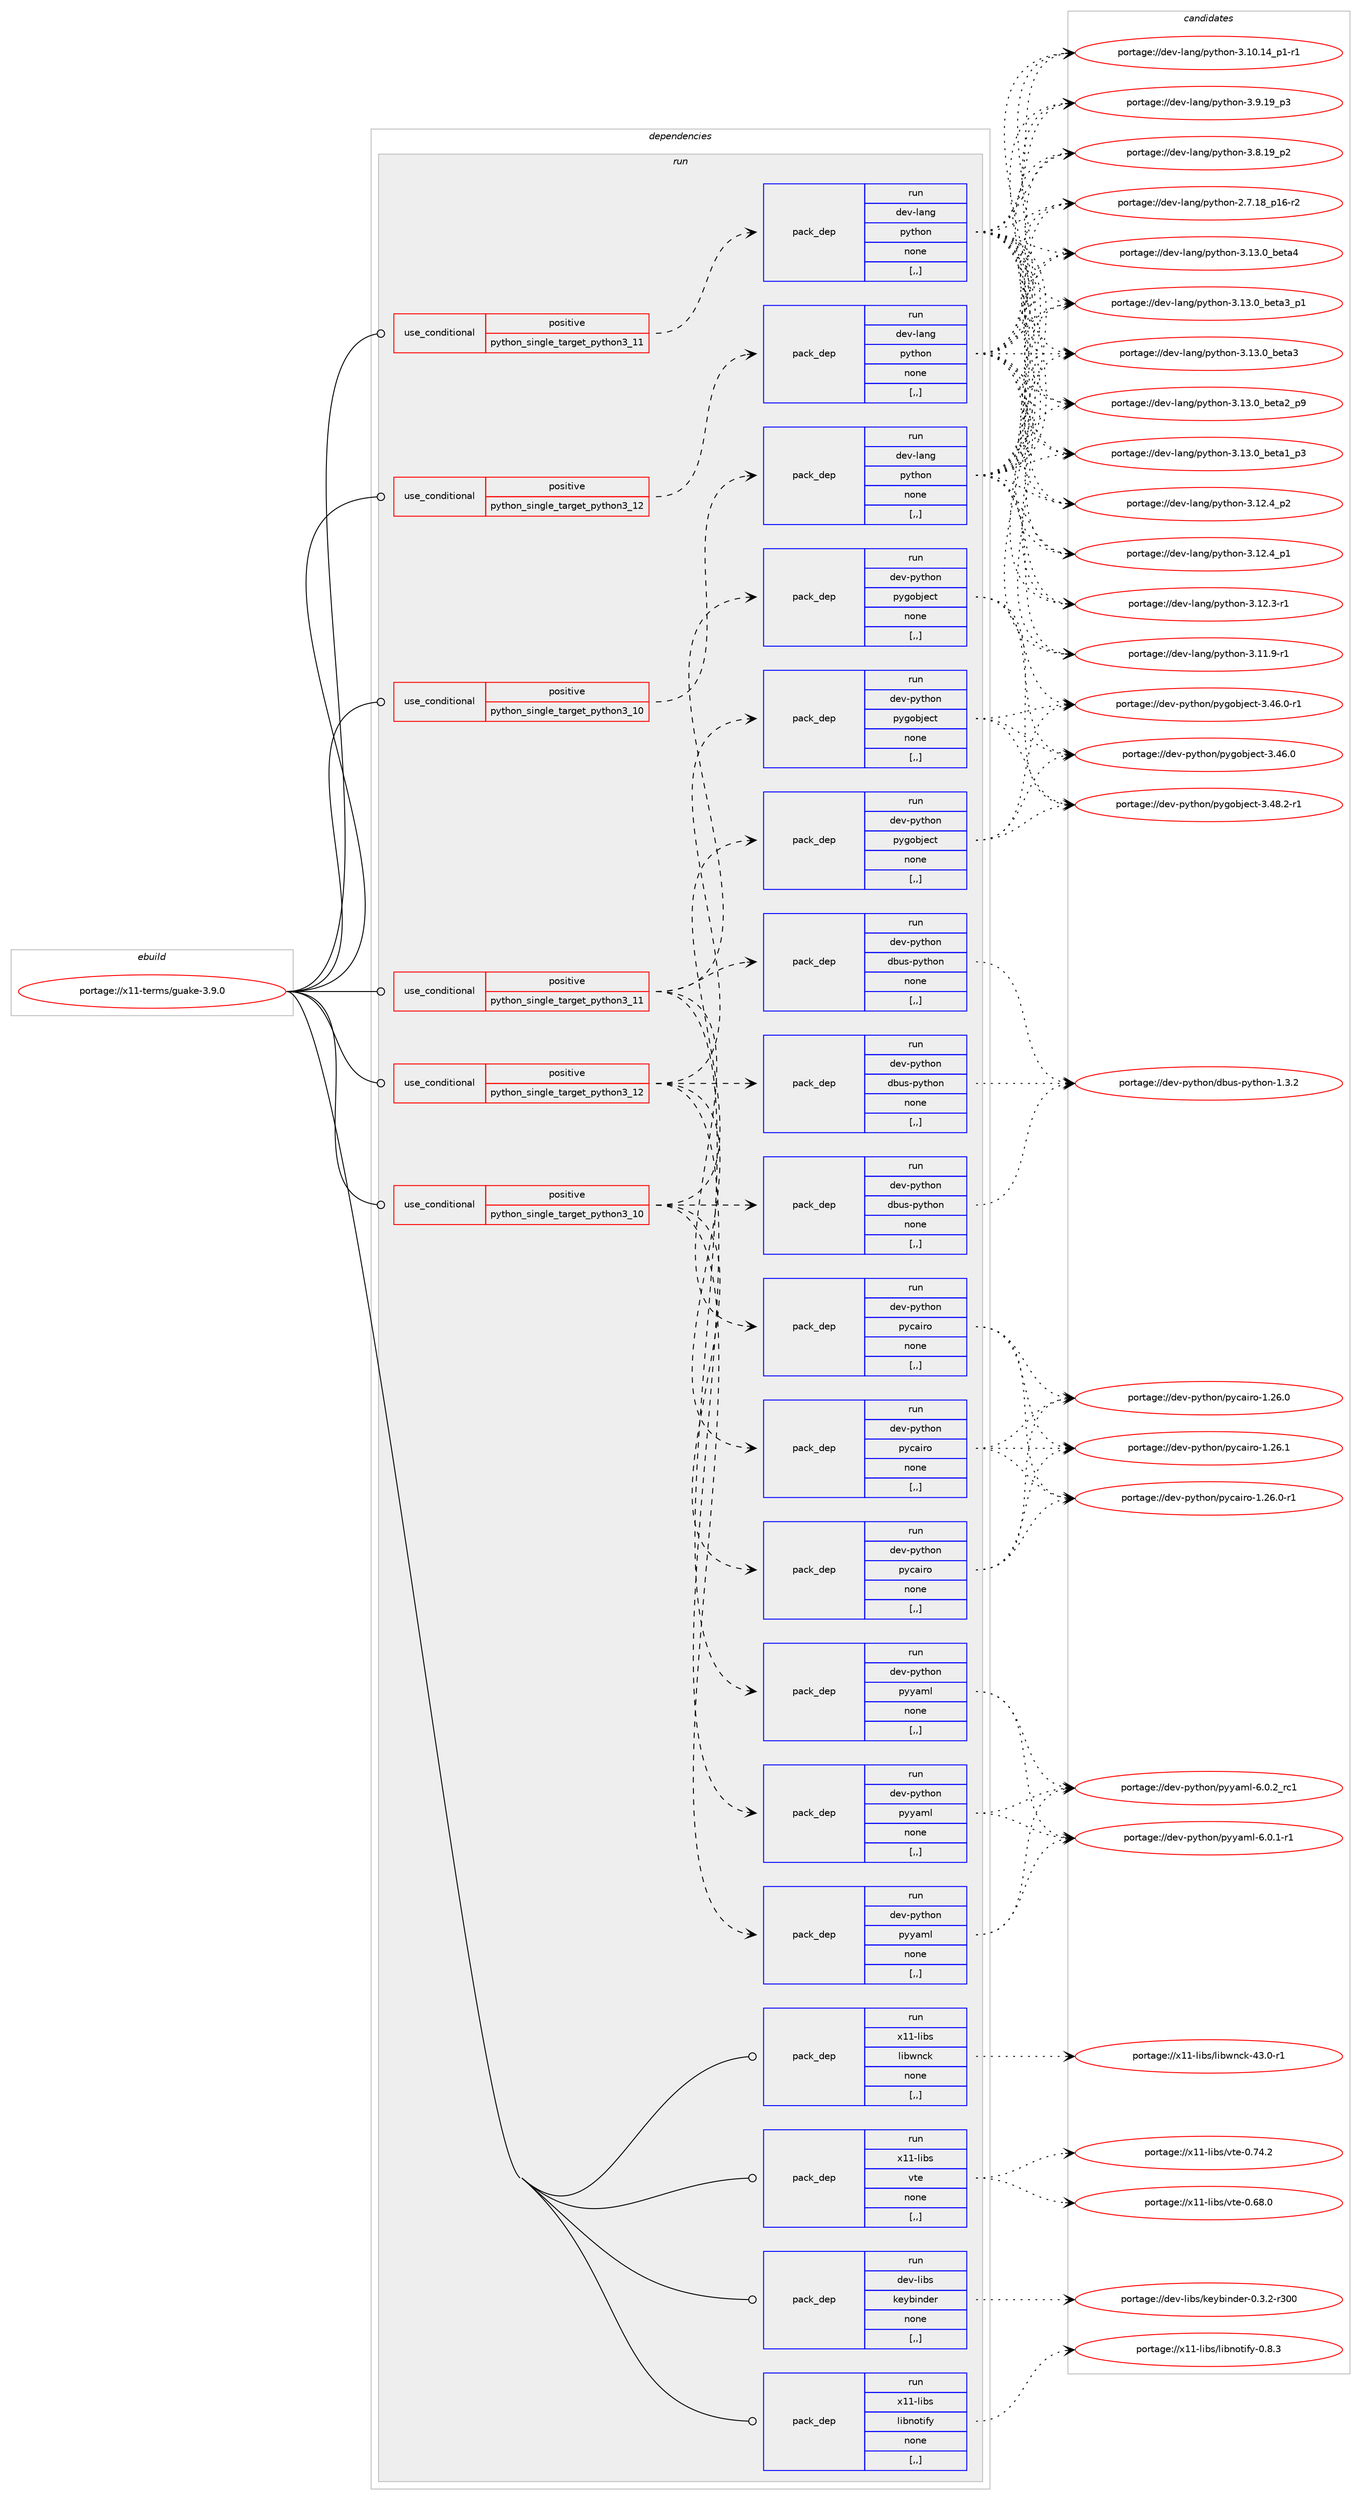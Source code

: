 digraph prolog {

# *************
# Graph options
# *************

newrank=true;
concentrate=true;
compound=true;
graph [rankdir=LR,fontname=Helvetica,fontsize=10,ranksep=1.5];#, ranksep=2.5, nodesep=0.2];
edge  [arrowhead=vee];
node  [fontname=Helvetica,fontsize=10];

# **********
# The ebuild
# **********

subgraph cluster_leftcol {
color=gray;
label=<<i>ebuild</i>>;
id [label="portage://x11-terms/guake-3.9.0", color=red, width=4, href="../x11-terms/guake-3.9.0.svg"];
}

# ****************
# The dependencies
# ****************

subgraph cluster_midcol {
color=gray;
label=<<i>dependencies</i>>;
subgraph cluster_compile {
fillcolor="#eeeeee";
style=filled;
label=<<i>compile</i>>;
}
subgraph cluster_compileandrun {
fillcolor="#eeeeee";
style=filled;
label=<<i>compile and run</i>>;
}
subgraph cluster_run {
fillcolor="#eeeeee";
style=filled;
label=<<i>run</i>>;
subgraph cond123032 {
dependency466730 [label=<<TABLE BORDER="0" CELLBORDER="1" CELLSPACING="0" CELLPADDING="4"><TR><TD ROWSPAN="3" CELLPADDING="10">use_conditional</TD></TR><TR><TD>positive</TD></TR><TR><TD>python_single_target_python3_10</TD></TR></TABLE>>, shape=none, color=red];
subgraph pack340280 {
dependency466731 [label=<<TABLE BORDER="0" CELLBORDER="1" CELLSPACING="0" CELLPADDING="4" WIDTH="220"><TR><TD ROWSPAN="6" CELLPADDING="30">pack_dep</TD></TR><TR><TD WIDTH="110">run</TD></TR><TR><TD>dev-lang</TD></TR><TR><TD>python</TD></TR><TR><TD>none</TD></TR><TR><TD>[,,]</TD></TR></TABLE>>, shape=none, color=blue];
}
dependency466730:e -> dependency466731:w [weight=20,style="dashed",arrowhead="vee"];
}
id:e -> dependency466730:w [weight=20,style="solid",arrowhead="odot"];
subgraph cond123033 {
dependency466732 [label=<<TABLE BORDER="0" CELLBORDER="1" CELLSPACING="0" CELLPADDING="4"><TR><TD ROWSPAN="3" CELLPADDING="10">use_conditional</TD></TR><TR><TD>positive</TD></TR><TR><TD>python_single_target_python3_10</TD></TR></TABLE>>, shape=none, color=red];
subgraph pack340281 {
dependency466733 [label=<<TABLE BORDER="0" CELLBORDER="1" CELLSPACING="0" CELLPADDING="4" WIDTH="220"><TR><TD ROWSPAN="6" CELLPADDING="30">pack_dep</TD></TR><TR><TD WIDTH="110">run</TD></TR><TR><TD>dev-python</TD></TR><TR><TD>dbus-python</TD></TR><TR><TD>none</TD></TR><TR><TD>[,,]</TD></TR></TABLE>>, shape=none, color=blue];
}
dependency466732:e -> dependency466733:w [weight=20,style="dashed",arrowhead="vee"];
subgraph pack340282 {
dependency466734 [label=<<TABLE BORDER="0" CELLBORDER="1" CELLSPACING="0" CELLPADDING="4" WIDTH="220"><TR><TD ROWSPAN="6" CELLPADDING="30">pack_dep</TD></TR><TR><TD WIDTH="110">run</TD></TR><TR><TD>dev-python</TD></TR><TR><TD>pycairo</TD></TR><TR><TD>none</TD></TR><TR><TD>[,,]</TD></TR></TABLE>>, shape=none, color=blue];
}
dependency466732:e -> dependency466734:w [weight=20,style="dashed",arrowhead="vee"];
subgraph pack340283 {
dependency466735 [label=<<TABLE BORDER="0" CELLBORDER="1" CELLSPACING="0" CELLPADDING="4" WIDTH="220"><TR><TD ROWSPAN="6" CELLPADDING="30">pack_dep</TD></TR><TR><TD WIDTH="110">run</TD></TR><TR><TD>dev-python</TD></TR><TR><TD>pygobject</TD></TR><TR><TD>none</TD></TR><TR><TD>[,,]</TD></TR></TABLE>>, shape=none, color=blue];
}
dependency466732:e -> dependency466735:w [weight=20,style="dashed",arrowhead="vee"];
subgraph pack340284 {
dependency466736 [label=<<TABLE BORDER="0" CELLBORDER="1" CELLSPACING="0" CELLPADDING="4" WIDTH="220"><TR><TD ROWSPAN="6" CELLPADDING="30">pack_dep</TD></TR><TR><TD WIDTH="110">run</TD></TR><TR><TD>dev-python</TD></TR><TR><TD>pyyaml</TD></TR><TR><TD>none</TD></TR><TR><TD>[,,]</TD></TR></TABLE>>, shape=none, color=blue];
}
dependency466732:e -> dependency466736:w [weight=20,style="dashed",arrowhead="vee"];
}
id:e -> dependency466732:w [weight=20,style="solid",arrowhead="odot"];
subgraph cond123034 {
dependency466737 [label=<<TABLE BORDER="0" CELLBORDER="1" CELLSPACING="0" CELLPADDING="4"><TR><TD ROWSPAN="3" CELLPADDING="10">use_conditional</TD></TR><TR><TD>positive</TD></TR><TR><TD>python_single_target_python3_11</TD></TR></TABLE>>, shape=none, color=red];
subgraph pack340285 {
dependency466738 [label=<<TABLE BORDER="0" CELLBORDER="1" CELLSPACING="0" CELLPADDING="4" WIDTH="220"><TR><TD ROWSPAN="6" CELLPADDING="30">pack_dep</TD></TR><TR><TD WIDTH="110">run</TD></TR><TR><TD>dev-lang</TD></TR><TR><TD>python</TD></TR><TR><TD>none</TD></TR><TR><TD>[,,]</TD></TR></TABLE>>, shape=none, color=blue];
}
dependency466737:e -> dependency466738:w [weight=20,style="dashed",arrowhead="vee"];
}
id:e -> dependency466737:w [weight=20,style="solid",arrowhead="odot"];
subgraph cond123035 {
dependency466739 [label=<<TABLE BORDER="0" CELLBORDER="1" CELLSPACING="0" CELLPADDING="4"><TR><TD ROWSPAN="3" CELLPADDING="10">use_conditional</TD></TR><TR><TD>positive</TD></TR><TR><TD>python_single_target_python3_11</TD></TR></TABLE>>, shape=none, color=red];
subgraph pack340286 {
dependency466740 [label=<<TABLE BORDER="0" CELLBORDER="1" CELLSPACING="0" CELLPADDING="4" WIDTH="220"><TR><TD ROWSPAN="6" CELLPADDING="30">pack_dep</TD></TR><TR><TD WIDTH="110">run</TD></TR><TR><TD>dev-python</TD></TR><TR><TD>dbus-python</TD></TR><TR><TD>none</TD></TR><TR><TD>[,,]</TD></TR></TABLE>>, shape=none, color=blue];
}
dependency466739:e -> dependency466740:w [weight=20,style="dashed",arrowhead="vee"];
subgraph pack340287 {
dependency466741 [label=<<TABLE BORDER="0" CELLBORDER="1" CELLSPACING="0" CELLPADDING="4" WIDTH="220"><TR><TD ROWSPAN="6" CELLPADDING="30">pack_dep</TD></TR><TR><TD WIDTH="110">run</TD></TR><TR><TD>dev-python</TD></TR><TR><TD>pycairo</TD></TR><TR><TD>none</TD></TR><TR><TD>[,,]</TD></TR></TABLE>>, shape=none, color=blue];
}
dependency466739:e -> dependency466741:w [weight=20,style="dashed",arrowhead="vee"];
subgraph pack340288 {
dependency466742 [label=<<TABLE BORDER="0" CELLBORDER="1" CELLSPACING="0" CELLPADDING="4" WIDTH="220"><TR><TD ROWSPAN="6" CELLPADDING="30">pack_dep</TD></TR><TR><TD WIDTH="110">run</TD></TR><TR><TD>dev-python</TD></TR><TR><TD>pygobject</TD></TR><TR><TD>none</TD></TR><TR><TD>[,,]</TD></TR></TABLE>>, shape=none, color=blue];
}
dependency466739:e -> dependency466742:w [weight=20,style="dashed",arrowhead="vee"];
subgraph pack340289 {
dependency466743 [label=<<TABLE BORDER="0" CELLBORDER="1" CELLSPACING="0" CELLPADDING="4" WIDTH="220"><TR><TD ROWSPAN="6" CELLPADDING="30">pack_dep</TD></TR><TR><TD WIDTH="110">run</TD></TR><TR><TD>dev-python</TD></TR><TR><TD>pyyaml</TD></TR><TR><TD>none</TD></TR><TR><TD>[,,]</TD></TR></TABLE>>, shape=none, color=blue];
}
dependency466739:e -> dependency466743:w [weight=20,style="dashed",arrowhead="vee"];
}
id:e -> dependency466739:w [weight=20,style="solid",arrowhead="odot"];
subgraph cond123036 {
dependency466744 [label=<<TABLE BORDER="0" CELLBORDER="1" CELLSPACING="0" CELLPADDING="4"><TR><TD ROWSPAN="3" CELLPADDING="10">use_conditional</TD></TR><TR><TD>positive</TD></TR><TR><TD>python_single_target_python3_12</TD></TR></TABLE>>, shape=none, color=red];
subgraph pack340290 {
dependency466745 [label=<<TABLE BORDER="0" CELLBORDER="1" CELLSPACING="0" CELLPADDING="4" WIDTH="220"><TR><TD ROWSPAN="6" CELLPADDING="30">pack_dep</TD></TR><TR><TD WIDTH="110">run</TD></TR><TR><TD>dev-lang</TD></TR><TR><TD>python</TD></TR><TR><TD>none</TD></TR><TR><TD>[,,]</TD></TR></TABLE>>, shape=none, color=blue];
}
dependency466744:e -> dependency466745:w [weight=20,style="dashed",arrowhead="vee"];
}
id:e -> dependency466744:w [weight=20,style="solid",arrowhead="odot"];
subgraph cond123037 {
dependency466746 [label=<<TABLE BORDER="0" CELLBORDER="1" CELLSPACING="0" CELLPADDING="4"><TR><TD ROWSPAN="3" CELLPADDING="10">use_conditional</TD></TR><TR><TD>positive</TD></TR><TR><TD>python_single_target_python3_12</TD></TR></TABLE>>, shape=none, color=red];
subgraph pack340291 {
dependency466747 [label=<<TABLE BORDER="0" CELLBORDER="1" CELLSPACING="0" CELLPADDING="4" WIDTH="220"><TR><TD ROWSPAN="6" CELLPADDING="30">pack_dep</TD></TR><TR><TD WIDTH="110">run</TD></TR><TR><TD>dev-python</TD></TR><TR><TD>dbus-python</TD></TR><TR><TD>none</TD></TR><TR><TD>[,,]</TD></TR></TABLE>>, shape=none, color=blue];
}
dependency466746:e -> dependency466747:w [weight=20,style="dashed",arrowhead="vee"];
subgraph pack340292 {
dependency466748 [label=<<TABLE BORDER="0" CELLBORDER="1" CELLSPACING="0" CELLPADDING="4" WIDTH="220"><TR><TD ROWSPAN="6" CELLPADDING="30">pack_dep</TD></TR><TR><TD WIDTH="110">run</TD></TR><TR><TD>dev-python</TD></TR><TR><TD>pycairo</TD></TR><TR><TD>none</TD></TR><TR><TD>[,,]</TD></TR></TABLE>>, shape=none, color=blue];
}
dependency466746:e -> dependency466748:w [weight=20,style="dashed",arrowhead="vee"];
subgraph pack340293 {
dependency466749 [label=<<TABLE BORDER="0" CELLBORDER="1" CELLSPACING="0" CELLPADDING="4" WIDTH="220"><TR><TD ROWSPAN="6" CELLPADDING="30">pack_dep</TD></TR><TR><TD WIDTH="110">run</TD></TR><TR><TD>dev-python</TD></TR><TR><TD>pygobject</TD></TR><TR><TD>none</TD></TR><TR><TD>[,,]</TD></TR></TABLE>>, shape=none, color=blue];
}
dependency466746:e -> dependency466749:w [weight=20,style="dashed",arrowhead="vee"];
subgraph pack340294 {
dependency466750 [label=<<TABLE BORDER="0" CELLBORDER="1" CELLSPACING="0" CELLPADDING="4" WIDTH="220"><TR><TD ROWSPAN="6" CELLPADDING="30">pack_dep</TD></TR><TR><TD WIDTH="110">run</TD></TR><TR><TD>dev-python</TD></TR><TR><TD>pyyaml</TD></TR><TR><TD>none</TD></TR><TR><TD>[,,]</TD></TR></TABLE>>, shape=none, color=blue];
}
dependency466746:e -> dependency466750:w [weight=20,style="dashed",arrowhead="vee"];
}
id:e -> dependency466746:w [weight=20,style="solid",arrowhead="odot"];
subgraph pack340295 {
dependency466751 [label=<<TABLE BORDER="0" CELLBORDER="1" CELLSPACING="0" CELLPADDING="4" WIDTH="220"><TR><TD ROWSPAN="6" CELLPADDING="30">pack_dep</TD></TR><TR><TD WIDTH="110">run</TD></TR><TR><TD>dev-libs</TD></TR><TR><TD>keybinder</TD></TR><TR><TD>none</TD></TR><TR><TD>[,,]</TD></TR></TABLE>>, shape=none, color=blue];
}
id:e -> dependency466751:w [weight=20,style="solid",arrowhead="odot"];
subgraph pack340296 {
dependency466752 [label=<<TABLE BORDER="0" CELLBORDER="1" CELLSPACING="0" CELLPADDING="4" WIDTH="220"><TR><TD ROWSPAN="6" CELLPADDING="30">pack_dep</TD></TR><TR><TD WIDTH="110">run</TD></TR><TR><TD>x11-libs</TD></TR><TR><TD>libnotify</TD></TR><TR><TD>none</TD></TR><TR><TD>[,,]</TD></TR></TABLE>>, shape=none, color=blue];
}
id:e -> dependency466752:w [weight=20,style="solid",arrowhead="odot"];
subgraph pack340297 {
dependency466753 [label=<<TABLE BORDER="0" CELLBORDER="1" CELLSPACING="0" CELLPADDING="4" WIDTH="220"><TR><TD ROWSPAN="6" CELLPADDING="30">pack_dep</TD></TR><TR><TD WIDTH="110">run</TD></TR><TR><TD>x11-libs</TD></TR><TR><TD>libwnck</TD></TR><TR><TD>none</TD></TR><TR><TD>[,,]</TD></TR></TABLE>>, shape=none, color=blue];
}
id:e -> dependency466753:w [weight=20,style="solid",arrowhead="odot"];
subgraph pack340298 {
dependency466754 [label=<<TABLE BORDER="0" CELLBORDER="1" CELLSPACING="0" CELLPADDING="4" WIDTH="220"><TR><TD ROWSPAN="6" CELLPADDING="30">pack_dep</TD></TR><TR><TD WIDTH="110">run</TD></TR><TR><TD>x11-libs</TD></TR><TR><TD>vte</TD></TR><TR><TD>none</TD></TR><TR><TD>[,,]</TD></TR></TABLE>>, shape=none, color=blue];
}
id:e -> dependency466754:w [weight=20,style="solid",arrowhead="odot"];
}
}

# **************
# The candidates
# **************

subgraph cluster_choices {
rank=same;
color=gray;
label=<<i>candidates</i>>;

subgraph choice340280 {
color=black;
nodesep=1;
choice1001011184510897110103471121211161041111104551464951464895981011169752 [label="portage://dev-lang/python-3.13.0_beta4", color=red, width=4,href="../dev-lang/python-3.13.0_beta4.svg"];
choice10010111845108971101034711212111610411111045514649514648959810111697519511249 [label="portage://dev-lang/python-3.13.0_beta3_p1", color=red, width=4,href="../dev-lang/python-3.13.0_beta3_p1.svg"];
choice1001011184510897110103471121211161041111104551464951464895981011169751 [label="portage://dev-lang/python-3.13.0_beta3", color=red, width=4,href="../dev-lang/python-3.13.0_beta3.svg"];
choice10010111845108971101034711212111610411111045514649514648959810111697509511257 [label="portage://dev-lang/python-3.13.0_beta2_p9", color=red, width=4,href="../dev-lang/python-3.13.0_beta2_p9.svg"];
choice10010111845108971101034711212111610411111045514649514648959810111697499511251 [label="portage://dev-lang/python-3.13.0_beta1_p3", color=red, width=4,href="../dev-lang/python-3.13.0_beta1_p3.svg"];
choice100101118451089711010347112121116104111110455146495046529511250 [label="portage://dev-lang/python-3.12.4_p2", color=red, width=4,href="../dev-lang/python-3.12.4_p2.svg"];
choice100101118451089711010347112121116104111110455146495046529511249 [label="portage://dev-lang/python-3.12.4_p1", color=red, width=4,href="../dev-lang/python-3.12.4_p1.svg"];
choice100101118451089711010347112121116104111110455146495046514511449 [label="portage://dev-lang/python-3.12.3-r1", color=red, width=4,href="../dev-lang/python-3.12.3-r1.svg"];
choice100101118451089711010347112121116104111110455146494946574511449 [label="portage://dev-lang/python-3.11.9-r1", color=red, width=4,href="../dev-lang/python-3.11.9-r1.svg"];
choice100101118451089711010347112121116104111110455146494846495295112494511449 [label="portage://dev-lang/python-3.10.14_p1-r1", color=red, width=4,href="../dev-lang/python-3.10.14_p1-r1.svg"];
choice100101118451089711010347112121116104111110455146574649579511251 [label="portage://dev-lang/python-3.9.19_p3", color=red, width=4,href="../dev-lang/python-3.9.19_p3.svg"];
choice100101118451089711010347112121116104111110455146564649579511250 [label="portage://dev-lang/python-3.8.19_p2", color=red, width=4,href="../dev-lang/python-3.8.19_p2.svg"];
choice100101118451089711010347112121116104111110455046554649569511249544511450 [label="portage://dev-lang/python-2.7.18_p16-r2", color=red, width=4,href="../dev-lang/python-2.7.18_p16-r2.svg"];
dependency466731:e -> choice1001011184510897110103471121211161041111104551464951464895981011169752:w [style=dotted,weight="100"];
dependency466731:e -> choice10010111845108971101034711212111610411111045514649514648959810111697519511249:w [style=dotted,weight="100"];
dependency466731:e -> choice1001011184510897110103471121211161041111104551464951464895981011169751:w [style=dotted,weight="100"];
dependency466731:e -> choice10010111845108971101034711212111610411111045514649514648959810111697509511257:w [style=dotted,weight="100"];
dependency466731:e -> choice10010111845108971101034711212111610411111045514649514648959810111697499511251:w [style=dotted,weight="100"];
dependency466731:e -> choice100101118451089711010347112121116104111110455146495046529511250:w [style=dotted,weight="100"];
dependency466731:e -> choice100101118451089711010347112121116104111110455146495046529511249:w [style=dotted,weight="100"];
dependency466731:e -> choice100101118451089711010347112121116104111110455146495046514511449:w [style=dotted,weight="100"];
dependency466731:e -> choice100101118451089711010347112121116104111110455146494946574511449:w [style=dotted,weight="100"];
dependency466731:e -> choice100101118451089711010347112121116104111110455146494846495295112494511449:w [style=dotted,weight="100"];
dependency466731:e -> choice100101118451089711010347112121116104111110455146574649579511251:w [style=dotted,weight="100"];
dependency466731:e -> choice100101118451089711010347112121116104111110455146564649579511250:w [style=dotted,weight="100"];
dependency466731:e -> choice100101118451089711010347112121116104111110455046554649569511249544511450:w [style=dotted,weight="100"];
}
subgraph choice340281 {
color=black;
nodesep=1;
choice10010111845112121116104111110471009811711545112121116104111110454946514650 [label="portage://dev-python/dbus-python-1.3.2", color=red, width=4,href="../dev-python/dbus-python-1.3.2.svg"];
dependency466733:e -> choice10010111845112121116104111110471009811711545112121116104111110454946514650:w [style=dotted,weight="100"];
}
subgraph choice340282 {
color=black;
nodesep=1;
choice1001011184511212111610411111047112121999710511411145494650544649 [label="portage://dev-python/pycairo-1.26.1", color=red, width=4,href="../dev-python/pycairo-1.26.1.svg"];
choice10010111845112121116104111110471121219997105114111454946505446484511449 [label="portage://dev-python/pycairo-1.26.0-r1", color=red, width=4,href="../dev-python/pycairo-1.26.0-r1.svg"];
choice1001011184511212111610411111047112121999710511411145494650544648 [label="portage://dev-python/pycairo-1.26.0", color=red, width=4,href="../dev-python/pycairo-1.26.0.svg"];
dependency466734:e -> choice1001011184511212111610411111047112121999710511411145494650544649:w [style=dotted,weight="100"];
dependency466734:e -> choice10010111845112121116104111110471121219997105114111454946505446484511449:w [style=dotted,weight="100"];
dependency466734:e -> choice1001011184511212111610411111047112121999710511411145494650544648:w [style=dotted,weight="100"];
}
subgraph choice340283 {
color=black;
nodesep=1;
choice10010111845112121116104111110471121211031119810610199116455146525646504511449 [label="portage://dev-python/pygobject-3.48.2-r1", color=red, width=4,href="../dev-python/pygobject-3.48.2-r1.svg"];
choice10010111845112121116104111110471121211031119810610199116455146525446484511449 [label="portage://dev-python/pygobject-3.46.0-r1", color=red, width=4,href="../dev-python/pygobject-3.46.0-r1.svg"];
choice1001011184511212111610411111047112121103111981061019911645514652544648 [label="portage://dev-python/pygobject-3.46.0", color=red, width=4,href="../dev-python/pygobject-3.46.0.svg"];
dependency466735:e -> choice10010111845112121116104111110471121211031119810610199116455146525646504511449:w [style=dotted,weight="100"];
dependency466735:e -> choice10010111845112121116104111110471121211031119810610199116455146525446484511449:w [style=dotted,weight="100"];
dependency466735:e -> choice1001011184511212111610411111047112121103111981061019911645514652544648:w [style=dotted,weight="100"];
}
subgraph choice340284 {
color=black;
nodesep=1;
choice100101118451121211161041111104711212112197109108455446484650951149949 [label="portage://dev-python/pyyaml-6.0.2_rc1", color=red, width=4,href="../dev-python/pyyaml-6.0.2_rc1.svg"];
choice1001011184511212111610411111047112121121971091084554464846494511449 [label="portage://dev-python/pyyaml-6.0.1-r1", color=red, width=4,href="../dev-python/pyyaml-6.0.1-r1.svg"];
dependency466736:e -> choice100101118451121211161041111104711212112197109108455446484650951149949:w [style=dotted,weight="100"];
dependency466736:e -> choice1001011184511212111610411111047112121121971091084554464846494511449:w [style=dotted,weight="100"];
}
subgraph choice340285 {
color=black;
nodesep=1;
choice1001011184510897110103471121211161041111104551464951464895981011169752 [label="portage://dev-lang/python-3.13.0_beta4", color=red, width=4,href="../dev-lang/python-3.13.0_beta4.svg"];
choice10010111845108971101034711212111610411111045514649514648959810111697519511249 [label="portage://dev-lang/python-3.13.0_beta3_p1", color=red, width=4,href="../dev-lang/python-3.13.0_beta3_p1.svg"];
choice1001011184510897110103471121211161041111104551464951464895981011169751 [label="portage://dev-lang/python-3.13.0_beta3", color=red, width=4,href="../dev-lang/python-3.13.0_beta3.svg"];
choice10010111845108971101034711212111610411111045514649514648959810111697509511257 [label="portage://dev-lang/python-3.13.0_beta2_p9", color=red, width=4,href="../dev-lang/python-3.13.0_beta2_p9.svg"];
choice10010111845108971101034711212111610411111045514649514648959810111697499511251 [label="portage://dev-lang/python-3.13.0_beta1_p3", color=red, width=4,href="../dev-lang/python-3.13.0_beta1_p3.svg"];
choice100101118451089711010347112121116104111110455146495046529511250 [label="portage://dev-lang/python-3.12.4_p2", color=red, width=4,href="../dev-lang/python-3.12.4_p2.svg"];
choice100101118451089711010347112121116104111110455146495046529511249 [label="portage://dev-lang/python-3.12.4_p1", color=red, width=4,href="../dev-lang/python-3.12.4_p1.svg"];
choice100101118451089711010347112121116104111110455146495046514511449 [label="portage://dev-lang/python-3.12.3-r1", color=red, width=4,href="../dev-lang/python-3.12.3-r1.svg"];
choice100101118451089711010347112121116104111110455146494946574511449 [label="portage://dev-lang/python-3.11.9-r1", color=red, width=4,href="../dev-lang/python-3.11.9-r1.svg"];
choice100101118451089711010347112121116104111110455146494846495295112494511449 [label="portage://dev-lang/python-3.10.14_p1-r1", color=red, width=4,href="../dev-lang/python-3.10.14_p1-r1.svg"];
choice100101118451089711010347112121116104111110455146574649579511251 [label="portage://dev-lang/python-3.9.19_p3", color=red, width=4,href="../dev-lang/python-3.9.19_p3.svg"];
choice100101118451089711010347112121116104111110455146564649579511250 [label="portage://dev-lang/python-3.8.19_p2", color=red, width=4,href="../dev-lang/python-3.8.19_p2.svg"];
choice100101118451089711010347112121116104111110455046554649569511249544511450 [label="portage://dev-lang/python-2.7.18_p16-r2", color=red, width=4,href="../dev-lang/python-2.7.18_p16-r2.svg"];
dependency466738:e -> choice1001011184510897110103471121211161041111104551464951464895981011169752:w [style=dotted,weight="100"];
dependency466738:e -> choice10010111845108971101034711212111610411111045514649514648959810111697519511249:w [style=dotted,weight="100"];
dependency466738:e -> choice1001011184510897110103471121211161041111104551464951464895981011169751:w [style=dotted,weight="100"];
dependency466738:e -> choice10010111845108971101034711212111610411111045514649514648959810111697509511257:w [style=dotted,weight="100"];
dependency466738:e -> choice10010111845108971101034711212111610411111045514649514648959810111697499511251:w [style=dotted,weight="100"];
dependency466738:e -> choice100101118451089711010347112121116104111110455146495046529511250:w [style=dotted,weight="100"];
dependency466738:e -> choice100101118451089711010347112121116104111110455146495046529511249:w [style=dotted,weight="100"];
dependency466738:e -> choice100101118451089711010347112121116104111110455146495046514511449:w [style=dotted,weight="100"];
dependency466738:e -> choice100101118451089711010347112121116104111110455146494946574511449:w [style=dotted,weight="100"];
dependency466738:e -> choice100101118451089711010347112121116104111110455146494846495295112494511449:w [style=dotted,weight="100"];
dependency466738:e -> choice100101118451089711010347112121116104111110455146574649579511251:w [style=dotted,weight="100"];
dependency466738:e -> choice100101118451089711010347112121116104111110455146564649579511250:w [style=dotted,weight="100"];
dependency466738:e -> choice100101118451089711010347112121116104111110455046554649569511249544511450:w [style=dotted,weight="100"];
}
subgraph choice340286 {
color=black;
nodesep=1;
choice10010111845112121116104111110471009811711545112121116104111110454946514650 [label="portage://dev-python/dbus-python-1.3.2", color=red, width=4,href="../dev-python/dbus-python-1.3.2.svg"];
dependency466740:e -> choice10010111845112121116104111110471009811711545112121116104111110454946514650:w [style=dotted,weight="100"];
}
subgraph choice340287 {
color=black;
nodesep=1;
choice1001011184511212111610411111047112121999710511411145494650544649 [label="portage://dev-python/pycairo-1.26.1", color=red, width=4,href="../dev-python/pycairo-1.26.1.svg"];
choice10010111845112121116104111110471121219997105114111454946505446484511449 [label="portage://dev-python/pycairo-1.26.0-r1", color=red, width=4,href="../dev-python/pycairo-1.26.0-r1.svg"];
choice1001011184511212111610411111047112121999710511411145494650544648 [label="portage://dev-python/pycairo-1.26.0", color=red, width=4,href="../dev-python/pycairo-1.26.0.svg"];
dependency466741:e -> choice1001011184511212111610411111047112121999710511411145494650544649:w [style=dotted,weight="100"];
dependency466741:e -> choice10010111845112121116104111110471121219997105114111454946505446484511449:w [style=dotted,weight="100"];
dependency466741:e -> choice1001011184511212111610411111047112121999710511411145494650544648:w [style=dotted,weight="100"];
}
subgraph choice340288 {
color=black;
nodesep=1;
choice10010111845112121116104111110471121211031119810610199116455146525646504511449 [label="portage://dev-python/pygobject-3.48.2-r1", color=red, width=4,href="../dev-python/pygobject-3.48.2-r1.svg"];
choice10010111845112121116104111110471121211031119810610199116455146525446484511449 [label="portage://dev-python/pygobject-3.46.0-r1", color=red, width=4,href="../dev-python/pygobject-3.46.0-r1.svg"];
choice1001011184511212111610411111047112121103111981061019911645514652544648 [label="portage://dev-python/pygobject-3.46.0", color=red, width=4,href="../dev-python/pygobject-3.46.0.svg"];
dependency466742:e -> choice10010111845112121116104111110471121211031119810610199116455146525646504511449:w [style=dotted,weight="100"];
dependency466742:e -> choice10010111845112121116104111110471121211031119810610199116455146525446484511449:w [style=dotted,weight="100"];
dependency466742:e -> choice1001011184511212111610411111047112121103111981061019911645514652544648:w [style=dotted,weight="100"];
}
subgraph choice340289 {
color=black;
nodesep=1;
choice100101118451121211161041111104711212112197109108455446484650951149949 [label="portage://dev-python/pyyaml-6.0.2_rc1", color=red, width=4,href="../dev-python/pyyaml-6.0.2_rc1.svg"];
choice1001011184511212111610411111047112121121971091084554464846494511449 [label="portage://dev-python/pyyaml-6.0.1-r1", color=red, width=4,href="../dev-python/pyyaml-6.0.1-r1.svg"];
dependency466743:e -> choice100101118451121211161041111104711212112197109108455446484650951149949:w [style=dotted,weight="100"];
dependency466743:e -> choice1001011184511212111610411111047112121121971091084554464846494511449:w [style=dotted,weight="100"];
}
subgraph choice340290 {
color=black;
nodesep=1;
choice1001011184510897110103471121211161041111104551464951464895981011169752 [label="portage://dev-lang/python-3.13.0_beta4", color=red, width=4,href="../dev-lang/python-3.13.0_beta4.svg"];
choice10010111845108971101034711212111610411111045514649514648959810111697519511249 [label="portage://dev-lang/python-3.13.0_beta3_p1", color=red, width=4,href="../dev-lang/python-3.13.0_beta3_p1.svg"];
choice1001011184510897110103471121211161041111104551464951464895981011169751 [label="portage://dev-lang/python-3.13.0_beta3", color=red, width=4,href="../dev-lang/python-3.13.0_beta3.svg"];
choice10010111845108971101034711212111610411111045514649514648959810111697509511257 [label="portage://dev-lang/python-3.13.0_beta2_p9", color=red, width=4,href="../dev-lang/python-3.13.0_beta2_p9.svg"];
choice10010111845108971101034711212111610411111045514649514648959810111697499511251 [label="portage://dev-lang/python-3.13.0_beta1_p3", color=red, width=4,href="../dev-lang/python-3.13.0_beta1_p3.svg"];
choice100101118451089711010347112121116104111110455146495046529511250 [label="portage://dev-lang/python-3.12.4_p2", color=red, width=4,href="../dev-lang/python-3.12.4_p2.svg"];
choice100101118451089711010347112121116104111110455146495046529511249 [label="portage://dev-lang/python-3.12.4_p1", color=red, width=4,href="../dev-lang/python-3.12.4_p1.svg"];
choice100101118451089711010347112121116104111110455146495046514511449 [label="portage://dev-lang/python-3.12.3-r1", color=red, width=4,href="../dev-lang/python-3.12.3-r1.svg"];
choice100101118451089711010347112121116104111110455146494946574511449 [label="portage://dev-lang/python-3.11.9-r1", color=red, width=4,href="../dev-lang/python-3.11.9-r1.svg"];
choice100101118451089711010347112121116104111110455146494846495295112494511449 [label="portage://dev-lang/python-3.10.14_p1-r1", color=red, width=4,href="../dev-lang/python-3.10.14_p1-r1.svg"];
choice100101118451089711010347112121116104111110455146574649579511251 [label="portage://dev-lang/python-3.9.19_p3", color=red, width=4,href="../dev-lang/python-3.9.19_p3.svg"];
choice100101118451089711010347112121116104111110455146564649579511250 [label="portage://dev-lang/python-3.8.19_p2", color=red, width=4,href="../dev-lang/python-3.8.19_p2.svg"];
choice100101118451089711010347112121116104111110455046554649569511249544511450 [label="portage://dev-lang/python-2.7.18_p16-r2", color=red, width=4,href="../dev-lang/python-2.7.18_p16-r2.svg"];
dependency466745:e -> choice1001011184510897110103471121211161041111104551464951464895981011169752:w [style=dotted,weight="100"];
dependency466745:e -> choice10010111845108971101034711212111610411111045514649514648959810111697519511249:w [style=dotted,weight="100"];
dependency466745:e -> choice1001011184510897110103471121211161041111104551464951464895981011169751:w [style=dotted,weight="100"];
dependency466745:e -> choice10010111845108971101034711212111610411111045514649514648959810111697509511257:w [style=dotted,weight="100"];
dependency466745:e -> choice10010111845108971101034711212111610411111045514649514648959810111697499511251:w [style=dotted,weight="100"];
dependency466745:e -> choice100101118451089711010347112121116104111110455146495046529511250:w [style=dotted,weight="100"];
dependency466745:e -> choice100101118451089711010347112121116104111110455146495046529511249:w [style=dotted,weight="100"];
dependency466745:e -> choice100101118451089711010347112121116104111110455146495046514511449:w [style=dotted,weight="100"];
dependency466745:e -> choice100101118451089711010347112121116104111110455146494946574511449:w [style=dotted,weight="100"];
dependency466745:e -> choice100101118451089711010347112121116104111110455146494846495295112494511449:w [style=dotted,weight="100"];
dependency466745:e -> choice100101118451089711010347112121116104111110455146574649579511251:w [style=dotted,weight="100"];
dependency466745:e -> choice100101118451089711010347112121116104111110455146564649579511250:w [style=dotted,weight="100"];
dependency466745:e -> choice100101118451089711010347112121116104111110455046554649569511249544511450:w [style=dotted,weight="100"];
}
subgraph choice340291 {
color=black;
nodesep=1;
choice10010111845112121116104111110471009811711545112121116104111110454946514650 [label="portage://dev-python/dbus-python-1.3.2", color=red, width=4,href="../dev-python/dbus-python-1.3.2.svg"];
dependency466747:e -> choice10010111845112121116104111110471009811711545112121116104111110454946514650:w [style=dotted,weight="100"];
}
subgraph choice340292 {
color=black;
nodesep=1;
choice1001011184511212111610411111047112121999710511411145494650544649 [label="portage://dev-python/pycairo-1.26.1", color=red, width=4,href="../dev-python/pycairo-1.26.1.svg"];
choice10010111845112121116104111110471121219997105114111454946505446484511449 [label="portage://dev-python/pycairo-1.26.0-r1", color=red, width=4,href="../dev-python/pycairo-1.26.0-r1.svg"];
choice1001011184511212111610411111047112121999710511411145494650544648 [label="portage://dev-python/pycairo-1.26.0", color=red, width=4,href="../dev-python/pycairo-1.26.0.svg"];
dependency466748:e -> choice1001011184511212111610411111047112121999710511411145494650544649:w [style=dotted,weight="100"];
dependency466748:e -> choice10010111845112121116104111110471121219997105114111454946505446484511449:w [style=dotted,weight="100"];
dependency466748:e -> choice1001011184511212111610411111047112121999710511411145494650544648:w [style=dotted,weight="100"];
}
subgraph choice340293 {
color=black;
nodesep=1;
choice10010111845112121116104111110471121211031119810610199116455146525646504511449 [label="portage://dev-python/pygobject-3.48.2-r1", color=red, width=4,href="../dev-python/pygobject-3.48.2-r1.svg"];
choice10010111845112121116104111110471121211031119810610199116455146525446484511449 [label="portage://dev-python/pygobject-3.46.0-r1", color=red, width=4,href="../dev-python/pygobject-3.46.0-r1.svg"];
choice1001011184511212111610411111047112121103111981061019911645514652544648 [label="portage://dev-python/pygobject-3.46.0", color=red, width=4,href="../dev-python/pygobject-3.46.0.svg"];
dependency466749:e -> choice10010111845112121116104111110471121211031119810610199116455146525646504511449:w [style=dotted,weight="100"];
dependency466749:e -> choice10010111845112121116104111110471121211031119810610199116455146525446484511449:w [style=dotted,weight="100"];
dependency466749:e -> choice1001011184511212111610411111047112121103111981061019911645514652544648:w [style=dotted,weight="100"];
}
subgraph choice340294 {
color=black;
nodesep=1;
choice100101118451121211161041111104711212112197109108455446484650951149949 [label="portage://dev-python/pyyaml-6.0.2_rc1", color=red, width=4,href="../dev-python/pyyaml-6.0.2_rc1.svg"];
choice1001011184511212111610411111047112121121971091084554464846494511449 [label="portage://dev-python/pyyaml-6.0.1-r1", color=red, width=4,href="../dev-python/pyyaml-6.0.1-r1.svg"];
dependency466750:e -> choice100101118451121211161041111104711212112197109108455446484650951149949:w [style=dotted,weight="100"];
dependency466750:e -> choice1001011184511212111610411111047112121121971091084554464846494511449:w [style=dotted,weight="100"];
}
subgraph choice340295 {
color=black;
nodesep=1;
choice1001011184510810598115471071011219810511010010111445484651465045114514848 [label="portage://dev-libs/keybinder-0.3.2-r300", color=red, width=4,href="../dev-libs/keybinder-0.3.2-r300.svg"];
dependency466751:e -> choice1001011184510810598115471071011219810511010010111445484651465045114514848:w [style=dotted,weight="100"];
}
subgraph choice340296 {
color=black;
nodesep=1;
choice120494945108105981154710810598110111116105102121454846564651 [label="portage://x11-libs/libnotify-0.8.3", color=red, width=4,href="../x11-libs/libnotify-0.8.3.svg"];
dependency466752:e -> choice120494945108105981154710810598110111116105102121454846564651:w [style=dotted,weight="100"];
}
subgraph choice340297 {
color=black;
nodesep=1;
choice1204949451081059811547108105981191109910745525146484511449 [label="portage://x11-libs/libwnck-43.0-r1", color=red, width=4,href="../x11-libs/libwnck-43.0-r1.svg"];
dependency466753:e -> choice1204949451081059811547108105981191109910745525146484511449:w [style=dotted,weight="100"];
}
subgraph choice340298 {
color=black;
nodesep=1;
choice120494945108105981154711811610145484655524650 [label="portage://x11-libs/vte-0.74.2", color=red, width=4,href="../x11-libs/vte-0.74.2.svg"];
choice120494945108105981154711811610145484654564648 [label="portage://x11-libs/vte-0.68.0", color=red, width=4,href="../x11-libs/vte-0.68.0.svg"];
dependency466754:e -> choice120494945108105981154711811610145484655524650:w [style=dotted,weight="100"];
dependency466754:e -> choice120494945108105981154711811610145484654564648:w [style=dotted,weight="100"];
}
}

}
